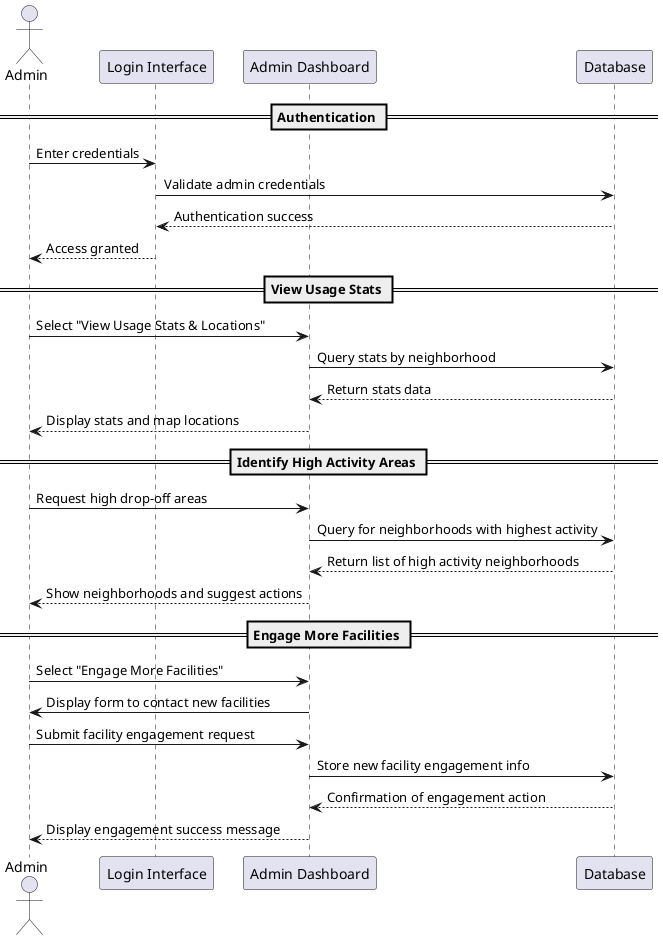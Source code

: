 @startuml
actor Admin as A
participant "Login Interface" as LI
participant "Admin Dashboard" as AD
participant "Database" as DB

== Authentication ==
A -> LI: Enter credentials
LI -> DB: Validate admin credentials
DB --> LI: Authentication success
LI --> A: Access granted

== View Usage Stats ==
A -> AD: Select "View Usage Stats & Locations"
AD -> DB: Query stats by neighborhood
DB --> AD: Return stats data
AD --> A: Display stats and map locations

== Identify High Activity Areas ==
A -> AD: Request high drop-off areas
AD -> DB: Query for neighborhoods with highest activity
DB --> AD: Return list of high activity neighborhoods
AD --> A: Show neighborhoods and suggest actions

== Engage More Facilities ==
A -> AD: Select "Engage More Facilities"
AD -> A: Display form to contact new facilities
A -> AD: Submit facility engagement request
AD -> DB: Store new facility engagement info
DB --> AD: Confirmation of engagement action
AD --> A: Display engagement success message

@enduml